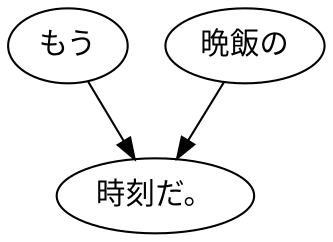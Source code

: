 digraph graph4176 {
	node0 [label="もう"];
	node1 [label="晩飯の"];
	node2 [label="時刻だ。"];
	node0 -> node2;
	node1 -> node2;
}
